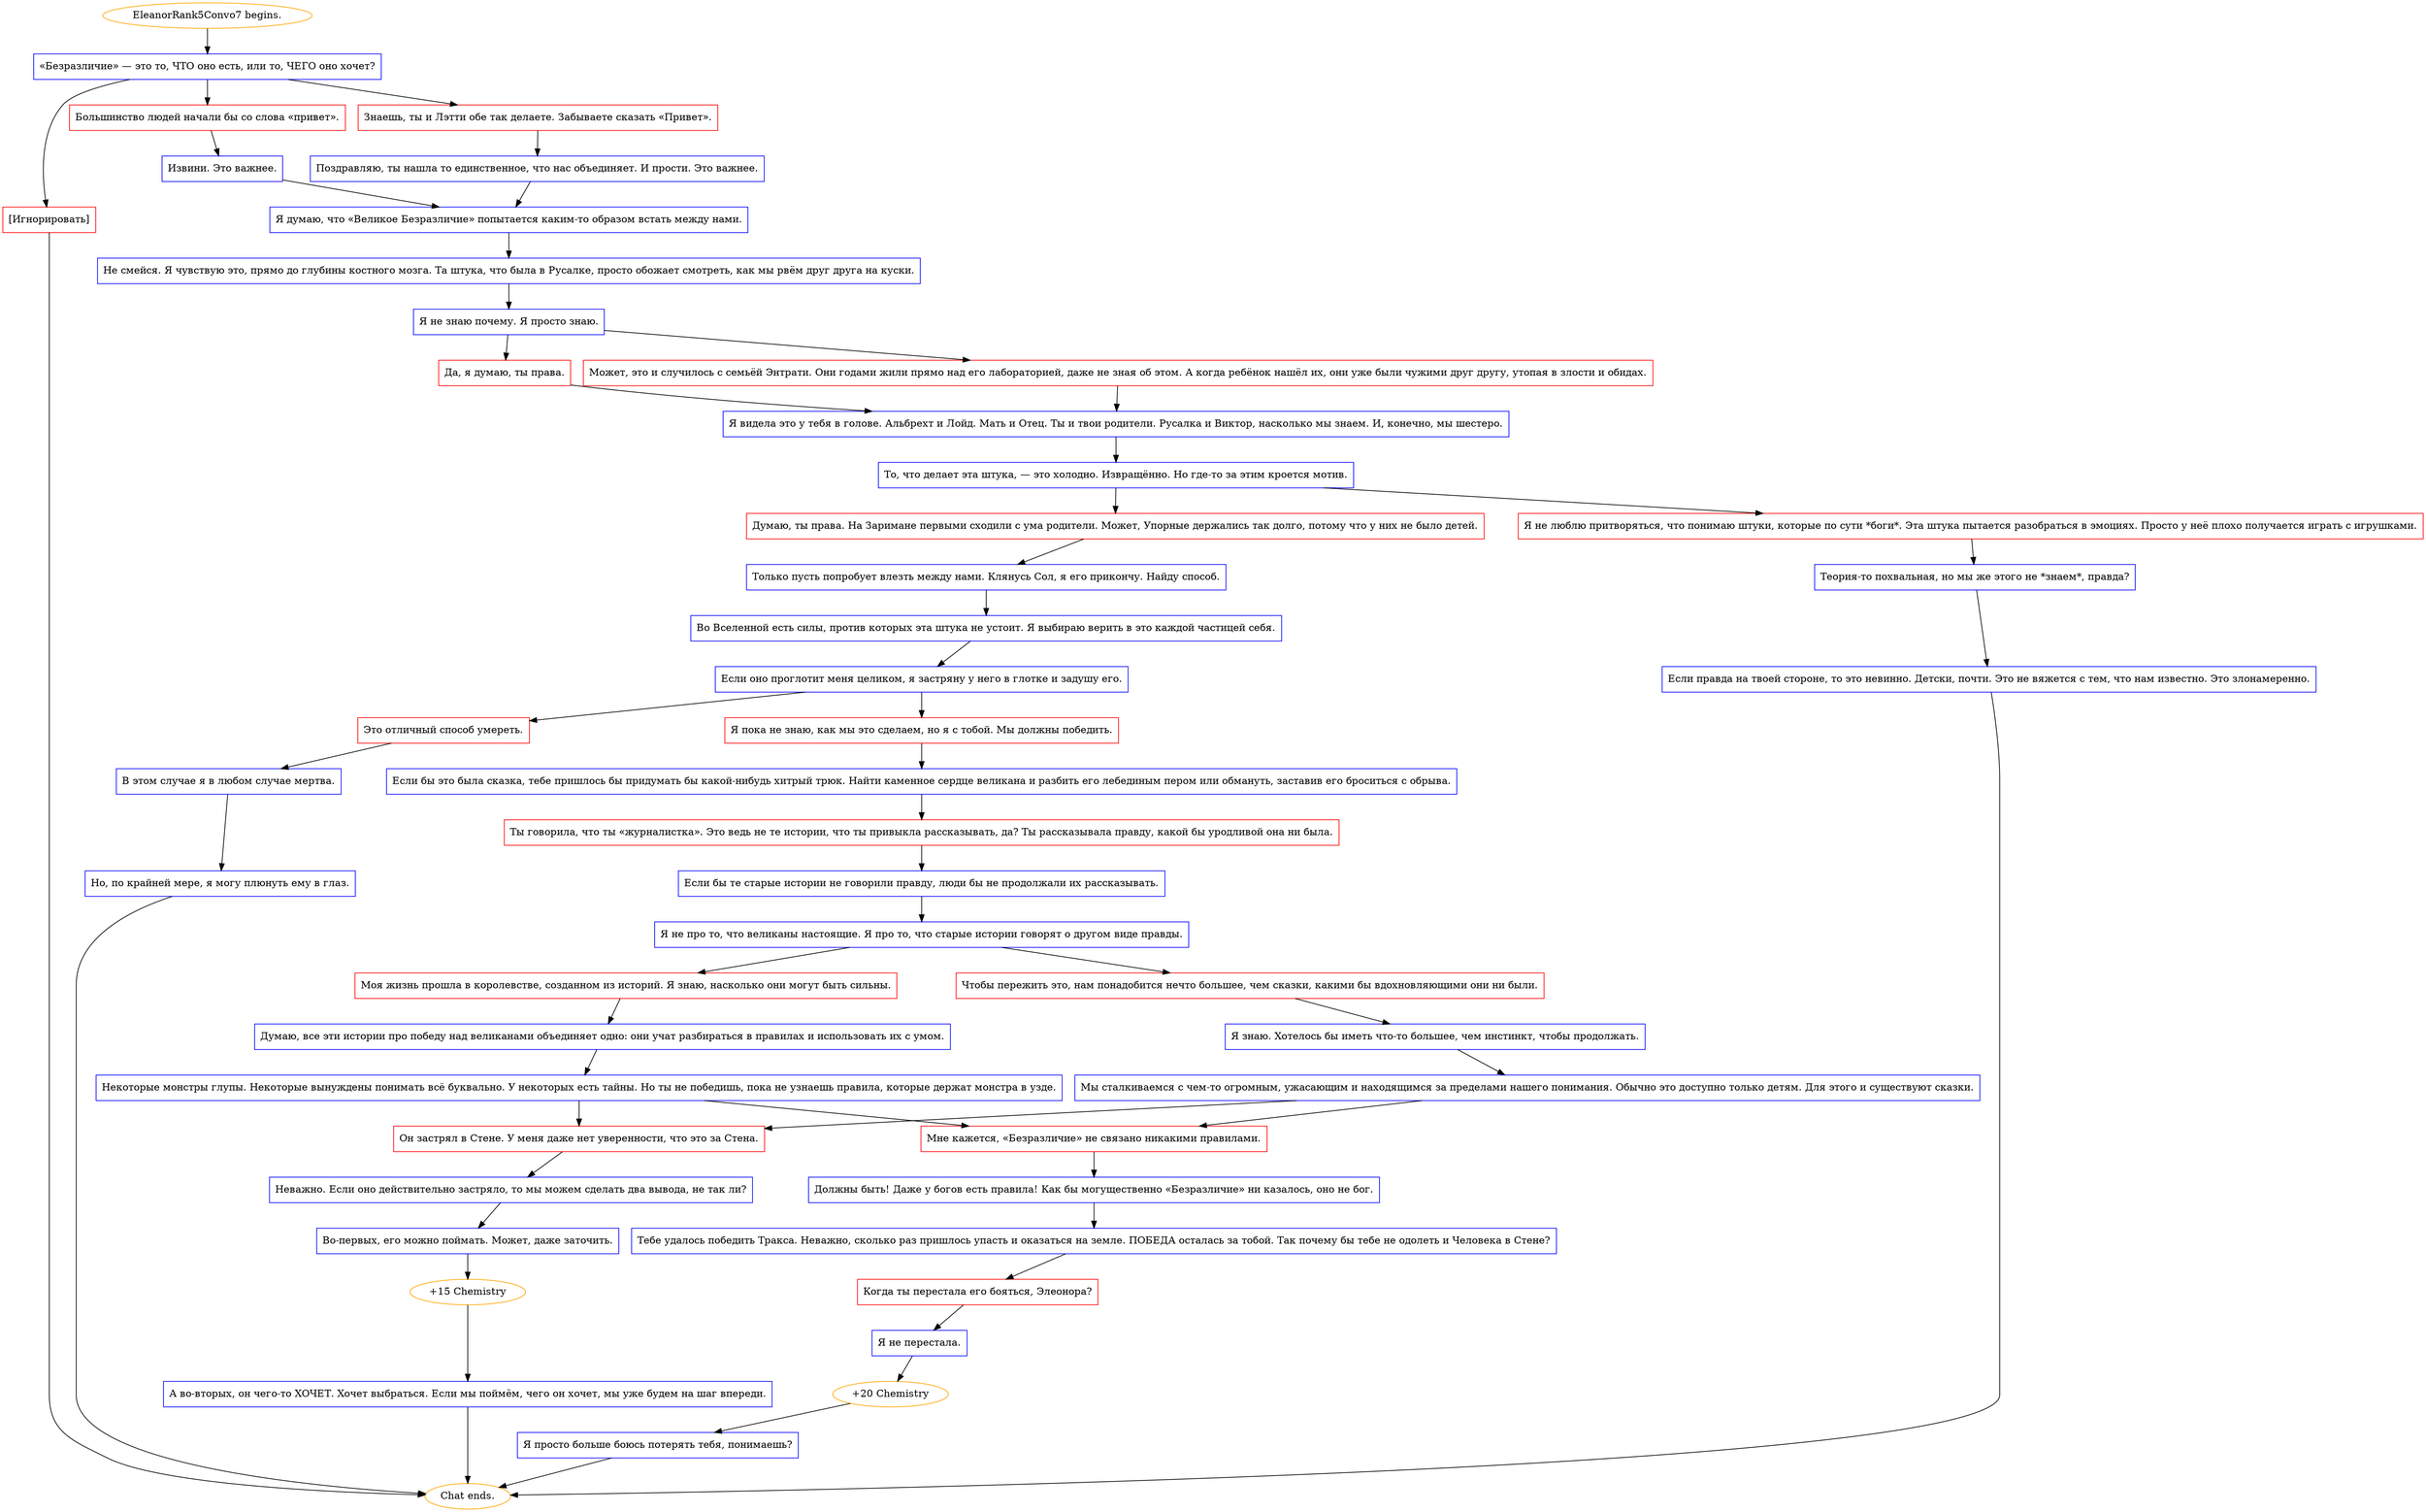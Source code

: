 digraph {
	"EleanorRank5Convo7 begins." [color=orange];
		"EleanorRank5Convo7 begins." -> j508326536;
	j508326536 [label="«Безразличие» — это то, ЧТО оно есть, или то, ЧЕГО оно хочет?",shape=box,color=blue];
		j508326536 -> j671853856;
		j508326536 -> j3109957755;
		j508326536 -> j3456118237;
	j671853856 [label="Знаешь, ты и Лэтти обе так делаете. Забываете сказать «Привет».",shape=box,color=red];
		j671853856 -> j668808541;
	j3109957755 [label="Большинство людей начали бы со слова «привет».",shape=box,color=red];
		j3109957755 -> j209584146;
	j3456118237 [label="[Игнорировать]",shape=box,color=red];
		j3456118237 -> "Chat ends.";
	j668808541 [label="Поздравляю, ты нашла то единственное, что нас объединяет. И прости. Это важнее.",shape=box,color=blue];
		j668808541 -> j1389818156;
	j209584146 [label="Извини. Это важнее.",shape=box,color=blue];
		j209584146 -> j1389818156;
	"Chat ends." [color=orange];
	j1389818156 [label="Я думаю, что «Великое Безразличие» попытается каким-то образом встать между нами.",shape=box,color=blue];
		j1389818156 -> j2537755208;
	j2537755208 [label="Не смейся. Я чувствую это, прямо до глубины костного мозга. Та штука, что была в Русалке, просто обожает смотреть, как мы рвём друг друга на куски.",shape=box,color=blue];
		j2537755208 -> j1856070027;
	j1856070027 [label="Я не знаю почему. Я просто знаю.",shape=box,color=blue];
		j1856070027 -> j919212553;
		j1856070027 -> j2425852828;
	j919212553 [label="Да, я думаю, ты права.",shape=box,color=red];
		j919212553 -> j327562928;
	j2425852828 [label="Может, это и случилось с семьёй Энтрати. Они годами жили прямо над его лабораторией, даже не зная об этом. А когда ребёнок нашёл их, они уже были чужими друг другу, утопая в злости и обидах.",shape=box,color=red];
		j2425852828 -> j327562928;
	j327562928 [label="Я видела это у тебя в голове. Альбрехт и Лойд. Мать и Отец. Ты и твои родители. Русалка и Виктор, насколько мы знаем. И, конечно, мы шестеро.",shape=box,color=blue];
		j327562928 -> j3133814175;
	j3133814175 [label="То, что делает эта штука, — это холодно. Извращённо. Но где-то за этим кроется мотив.",shape=box,color=blue];
		j3133814175 -> j678825218;
		j3133814175 -> j122391389;
	j678825218 [label="Думаю, ты права. На Заримане первыми сходили с ума родители. Может, Упорные держались так долго, потому что у них не было детей.",shape=box,color=red];
		j678825218 -> j2845130896;
	j122391389 [label="Я не люблю притворяться, что понимаю штуки, которые по сути *боги*. Эта штука пытается разобраться в эмоциях. Просто у неё плохо получается играть с игрушками.",shape=box,color=red];
		j122391389 -> j810998068;
	j2845130896 [label="Только пусть попробует влезть между нами. Клянусь Сол, я его прикончу. Найду способ.",shape=box,color=blue];
		j2845130896 -> j3685976058;
	j810998068 [label="Теория-то похвальная, но мы же этого не *знаем*, правда?",shape=box,color=blue];
		j810998068 -> j3025526239;
	j3685976058 [label="Во Вселенной есть силы, против которых эта штука не устоит. Я выбираю верить в это каждой частицей себя.",shape=box,color=blue];
		j3685976058 -> j4130402109;
	j3025526239 [label="Если правда на твоей стороне, то это невинно. Детски, почти. Это не вяжется с тем, что нам известно. Это злонамеренно.",shape=box,color=blue];
		j3025526239 -> "Chat ends.";
	j4130402109 [label="Если оно проглотит меня целиком, я застряну у него в глотке и задушу его.",shape=box,color=blue];
		j4130402109 -> j1105995182;
		j4130402109 -> j1625911106;
	j1105995182 [label="Это отличный способ умереть.",shape=box,color=red];
		j1105995182 -> j3133844223;
	j1625911106 [label="Я пока не знаю, как мы это сделаем, но я с тобой. Мы должны победить.",shape=box,color=red];
		j1625911106 -> j3591824970;
	j3133844223 [label="В этом случае я в любом случае мертва.",shape=box,color=blue];
		j3133844223 -> j1311416181;
	j3591824970 [label="Если бы это была сказка, тебе пришлось бы придумать бы какой-нибудь хитрый трюк. Найти каменное сердце великана и разбить его лебединым пером или обмануть, заставив его броситься с обрыва.",shape=box,color=blue];
		j3591824970 -> j1581153562;
	j1311416181 [label="Но, по крайней мере, я могу плюнуть ему в глаз.",shape=box,color=blue];
		j1311416181 -> "Chat ends.";
	j1581153562 [label="Ты говорила, что ты «журналистка». Это ведь не те истории, что ты привыкла рассказывать, да? Ты рассказывала правду, какой бы уродливой она ни была.",shape=box,color=red];
		j1581153562 -> j661663474;
	j661663474 [label="Если бы те старые истории не говорили правду, люди бы не продолжали их рассказывать.",shape=box,color=blue];
		j661663474 -> j2935041874;
	j2935041874 [label="Я не про то, что великаны настоящие. Я про то, что старые истории говорят о другом виде правды.",shape=box,color=blue];
		j2935041874 -> j337892657;
		j2935041874 -> j552075082;
	j337892657 [label="Чтобы пережить это, нам понадобится нечто большее, чем сказки, какими бы вдохновляющими они ни были.",shape=box,color=red];
		j337892657 -> j2233098433;
	j552075082 [label="Моя жизнь прошла в королевстве, созданном из историй. Я знаю, насколько они могут быть сильны.",shape=box,color=red];
		j552075082 -> j2946138263;
	j2233098433 [label="Я знаю. Хотелось бы иметь что-то большее, чем инстинкт, чтобы продолжать.",shape=box,color=blue];
		j2233098433 -> j2091324182;
	j2946138263 [label="Думаю, все эти истории про победу над великанами объединяет одно: они учат разбираться в правилах и использовать их с умом.",shape=box,color=blue];
		j2946138263 -> j4205824858;
	j2091324182 [label="Мы сталкиваемся с чем-то огромным, ужасающим и находящимся за пределами нашего понимания. Обычно это доступно только детям. Для этого и существуют сказки.",shape=box,color=blue];
		j2091324182 -> j504540883;
		j2091324182 -> j3554288054;
	j4205824858 [label="Некоторые монстры глупы. Некоторые вынуждены понимать всё буквально. У некоторых есть тайны. Но ты не победишь, пока не узнаешь правила, которые держат монстра в узде.",shape=box,color=blue];
		j4205824858 -> j504540883;
		j4205824858 -> j3554288054;
	j504540883 [label="Он застрял в Стене. У меня даже нет уверенности, что это за Стена.",shape=box,color=red];
		j504540883 -> j1177984477;
	j3554288054 [label="Мне кажется, «Безразличие» не связано никакими правилами.",shape=box,color=red];
		j3554288054 -> j2147855137;
	j1177984477 [label="Неважно. Если оно действительно застряло, то мы можем сделать два вывода, не так ли?",shape=box,color=blue];
		j1177984477 -> j5097987;
	j2147855137 [label="Должны быть! Даже у богов есть правила! Как бы могущественно «Безразличие» ни казалось, оно не бог.",shape=box,color=blue];
		j2147855137 -> j1044346812;
	j5097987 [label="Во-первых, его можно поймать. Может, даже заточить.",shape=box,color=blue];
		j5097987 -> j2473588662;
	j1044346812 [label="Тебе удалось победить Тракса. Неважно, сколько раз пришлось упасть и оказаться на земле. ПОБЕДА осталась за тобой. Так почему бы тебе не одолеть и Человека в Стене?",shape=box,color=blue];
		j1044346812 -> j2091621483;
	j2473588662 [label="+15 Chemistry",color=orange];
		j2473588662 -> j2002835422;
	j2091621483 [label="Когда ты перестала его бояться, Элеонора?",shape=box,color=red];
		j2091621483 -> j342021007;
	j2002835422 [label="А во-вторых, он чего-то ХОЧЕТ. Хочет выбраться. Если мы поймём, чего он хочет, мы уже будем на шаг впереди.",shape=box,color=blue];
		j2002835422 -> "Chat ends.";
	j342021007 [label="Я не перестала.",shape=box,color=blue];
		j342021007 -> j312453732;
	j312453732 [label="+20 Chemistry",color=orange];
		j312453732 -> j838427243;
	j838427243 [label="Я просто больше боюсь потерять тебя, понимаешь?",shape=box,color=blue];
		j838427243 -> "Chat ends.";
}